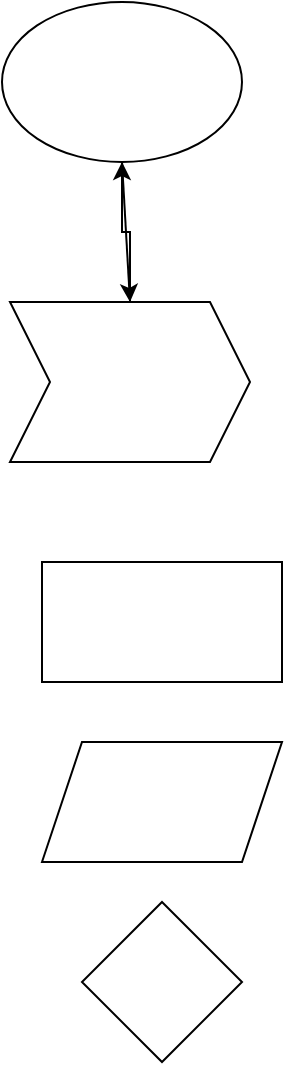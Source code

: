 <mxfile version="17.1.3" type="github"><diagram id="Gha2nGXSwP6WCTNfwcRW" name="Page-1"><mxGraphModel dx="1102" dy="582" grid="1" gridSize="10" guides="1" tooltips="1" connect="1" arrows="1" fold="1" page="1" pageScale="1" pageWidth="827" pageHeight="1169" math="0" shadow="0"><root><mxCell id="0"/><mxCell id="1" parent="0"/><mxCell id="UpUt8e9KJEGCa1iAtpoW-1" value="" style="ellipse;whiteSpace=wrap;html=1;" parent="1" vertex="1"><mxGeometry x="290" y="410" width="120" height="80" as="geometry"/></mxCell><mxCell id="u8rgKGdpAUBk8nFKk76q-1" style="edgeStyle=orthogonalEdgeStyle;rounded=0;orthogonalLoop=1;jettySize=auto;html=1;exitX=0.5;exitY=0;exitDx=0;exitDy=0;" parent="1" source="UpUt8e9KJEGCa1iAtpoW-2" target="UpUt8e9KJEGCa1iAtpoW-1" edge="1"><mxGeometry relative="1" as="geometry"/></mxCell><mxCell id="UpUt8e9KJEGCa1iAtpoW-2" value="" style="shape=step;perimeter=stepPerimeter;whiteSpace=wrap;html=1;fixedSize=1;" parent="1" vertex="1"><mxGeometry x="294" y="560" width="120" height="80" as="geometry"/></mxCell><mxCell id="UpUt8e9KJEGCa1iAtpoW-3" value="" style="rhombus;whiteSpace=wrap;html=1;" parent="1" vertex="1"><mxGeometry x="330" y="860" width="80" height="80" as="geometry"/></mxCell><mxCell id="UpUt8e9KJEGCa1iAtpoW-4" value="" style="rounded=0;whiteSpace=wrap;html=1;" parent="1" vertex="1"><mxGeometry x="310" y="690" width="120" height="60" as="geometry"/></mxCell><mxCell id="UpUt8e9KJEGCa1iAtpoW-5" value="" style="shape=parallelogram;perimeter=parallelogramPerimeter;whiteSpace=wrap;html=1;fixedSize=1;" parent="1" vertex="1"><mxGeometry x="310" y="780" width="120" height="60" as="geometry"/></mxCell><mxCell id="UpUt8e9KJEGCa1iAtpoW-7" value="" style="endArrow=classic;html=1;rounded=0;entryX=0.5;entryY=0;entryDx=0;entryDy=0;" parent="1" target="UpUt8e9KJEGCa1iAtpoW-2" edge="1"><mxGeometry width="50" height="50" relative="1" as="geometry"><mxPoint x="350" y="490" as="sourcePoint"/><mxPoint x="270" y="460" as="targetPoint"/></mxGeometry></mxCell></root></mxGraphModel></diagram></mxfile>